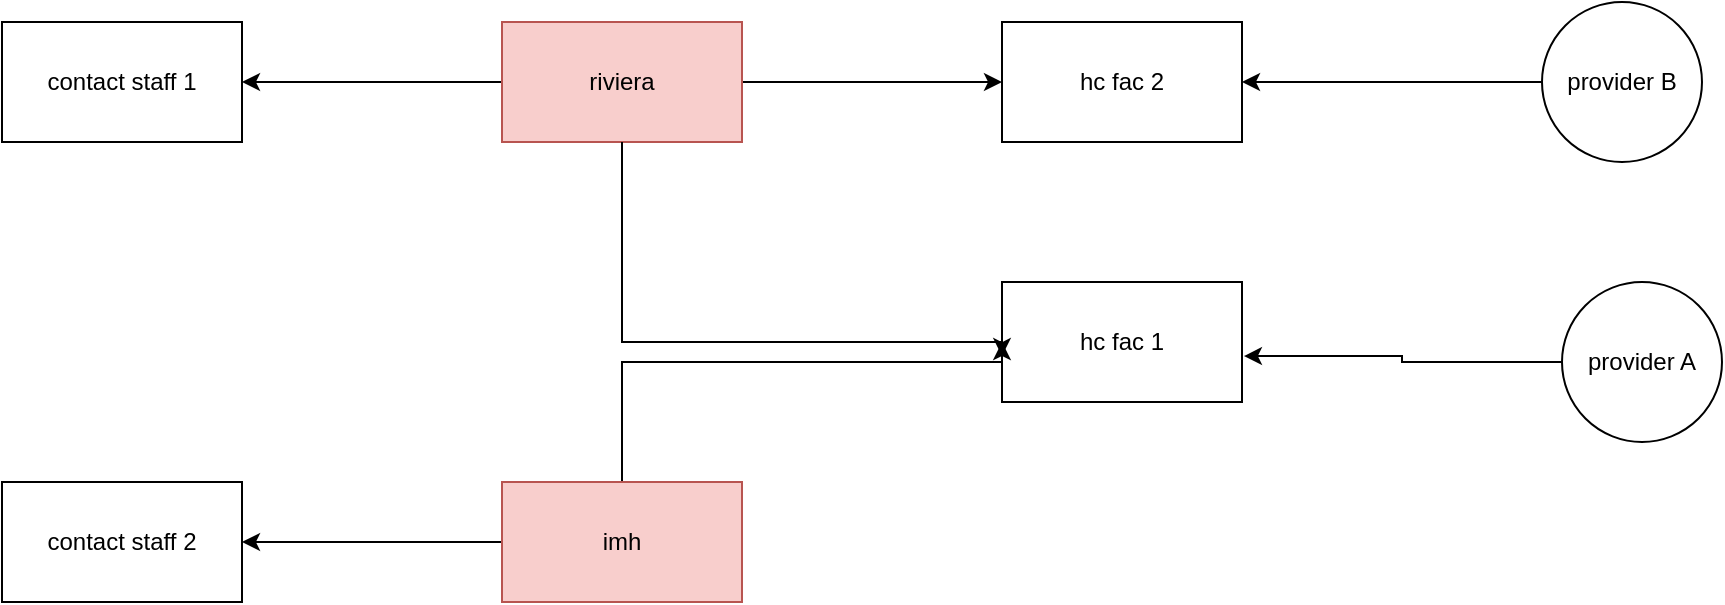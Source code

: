 <mxfile version="24.0.0" type="github">
  <diagram id="R2lEEEUBdFMjLlhIrx00" name="Page-1">
    <mxGraphModel dx="1834" dy="1266" grid="1" gridSize="10" guides="1" tooltips="1" connect="1" arrows="1" fold="1" page="0" pageScale="1" pageWidth="850" pageHeight="1100" math="0" shadow="0" extFonts="Permanent Marker^https://fonts.googleapis.com/css?family=Permanent+Marker">
      <root>
        <mxCell id="0" />
        <mxCell id="1" parent="0" />
        <mxCell id="jDSCI7R7q78hUjqy5p4C-5" value="" style="edgeStyle=orthogonalEdgeStyle;rounded=0;orthogonalLoop=1;jettySize=auto;html=1;" edge="1" parent="1" source="jDSCI7R7q78hUjqy5p4C-1" target="jDSCI7R7q78hUjqy5p4C-4">
          <mxGeometry relative="1" as="geometry" />
        </mxCell>
        <mxCell id="jDSCI7R7q78hUjqy5p4C-16" style="edgeStyle=orthogonalEdgeStyle;rounded=0;orthogonalLoop=1;jettySize=auto;html=1;exitX=1;exitY=0.5;exitDx=0;exitDy=0;entryX=0;entryY=0.5;entryDx=0;entryDy=0;" edge="1" parent="1" source="jDSCI7R7q78hUjqy5p4C-1" target="jDSCI7R7q78hUjqy5p4C-6">
          <mxGeometry relative="1" as="geometry" />
        </mxCell>
        <mxCell id="jDSCI7R7q78hUjqy5p4C-1" value="riviera" style="rounded=0;whiteSpace=wrap;html=1;fillColor=#f8cecc;strokeColor=#b85450;" vertex="1" parent="1">
          <mxGeometry x="-40" y="-20" width="120" height="60" as="geometry" />
        </mxCell>
        <mxCell id="jDSCI7R7q78hUjqy5p4C-2" value="hc fac 1" style="rounded=0;whiteSpace=wrap;html=1;" vertex="1" parent="1">
          <mxGeometry x="210" y="110" width="120" height="60" as="geometry" />
        </mxCell>
        <mxCell id="jDSCI7R7q78hUjqy5p4C-4" value="contact staff 1" style="rounded=0;whiteSpace=wrap;html=1;" vertex="1" parent="1">
          <mxGeometry x="-290" y="-20" width="120" height="60" as="geometry" />
        </mxCell>
        <mxCell id="jDSCI7R7q78hUjqy5p4C-6" value="hc fac 2" style="rounded=0;whiteSpace=wrap;html=1;" vertex="1" parent="1">
          <mxGeometry x="210" y="-20" width="120" height="60" as="geometry" />
        </mxCell>
        <mxCell id="jDSCI7R7q78hUjqy5p4C-8" value="provider A" style="ellipse;whiteSpace=wrap;html=1;aspect=fixed;" vertex="1" parent="1">
          <mxGeometry x="490" y="110" width="80" height="80" as="geometry" />
        </mxCell>
        <mxCell id="jDSCI7R7q78hUjqy5p4C-10" style="edgeStyle=orthogonalEdgeStyle;rounded=0;orthogonalLoop=1;jettySize=auto;html=1;entryX=1;entryY=0.5;entryDx=0;entryDy=0;" edge="1" parent="1" source="jDSCI7R7q78hUjqy5p4C-9" target="jDSCI7R7q78hUjqy5p4C-6">
          <mxGeometry relative="1" as="geometry" />
        </mxCell>
        <mxCell id="jDSCI7R7q78hUjqy5p4C-9" value="provider B" style="ellipse;whiteSpace=wrap;html=1;aspect=fixed;" vertex="1" parent="1">
          <mxGeometry x="480" y="-30" width="80" height="80" as="geometry" />
        </mxCell>
        <mxCell id="jDSCI7R7q78hUjqy5p4C-15" style="edgeStyle=orthogonalEdgeStyle;rounded=0;orthogonalLoop=1;jettySize=auto;html=1;entryX=1;entryY=0.5;entryDx=0;entryDy=0;" edge="1" parent="1" source="jDSCI7R7q78hUjqy5p4C-12" target="jDSCI7R7q78hUjqy5p4C-14">
          <mxGeometry relative="1" as="geometry" />
        </mxCell>
        <mxCell id="jDSCI7R7q78hUjqy5p4C-18" style="edgeStyle=orthogonalEdgeStyle;rounded=0;orthogonalLoop=1;jettySize=auto;html=1;entryX=0;entryY=0.5;entryDx=0;entryDy=0;" edge="1" parent="1" source="jDSCI7R7q78hUjqy5p4C-12" target="jDSCI7R7q78hUjqy5p4C-2">
          <mxGeometry relative="1" as="geometry">
            <Array as="points">
              <mxPoint x="20" y="150" />
              <mxPoint x="210" y="150" />
            </Array>
          </mxGeometry>
        </mxCell>
        <mxCell id="jDSCI7R7q78hUjqy5p4C-12" value="imh" style="rounded=0;whiteSpace=wrap;html=1;fillColor=#f8cecc;strokeColor=#b85450;" vertex="1" parent="1">
          <mxGeometry x="-40" y="210" width="120" height="60" as="geometry" />
        </mxCell>
        <mxCell id="jDSCI7R7q78hUjqy5p4C-14" value="contact staff 2" style="rounded=0;whiteSpace=wrap;html=1;" vertex="1" parent="1">
          <mxGeometry x="-290" y="210" width="120" height="60" as="geometry" />
        </mxCell>
        <mxCell id="jDSCI7R7q78hUjqy5p4C-17" style="edgeStyle=orthogonalEdgeStyle;rounded=0;orthogonalLoop=1;jettySize=auto;html=1;entryX=0;entryY=0.617;entryDx=0;entryDy=0;entryPerimeter=0;" edge="1" parent="1" source="jDSCI7R7q78hUjqy5p4C-1" target="jDSCI7R7q78hUjqy5p4C-2">
          <mxGeometry relative="1" as="geometry">
            <Array as="points">
              <mxPoint x="20" y="140" />
              <mxPoint x="210" y="140" />
            </Array>
          </mxGeometry>
        </mxCell>
        <mxCell id="jDSCI7R7q78hUjqy5p4C-19" style="edgeStyle=orthogonalEdgeStyle;rounded=0;orthogonalLoop=1;jettySize=auto;html=1;entryX=1.008;entryY=0.617;entryDx=0;entryDy=0;entryPerimeter=0;" edge="1" parent="1" source="jDSCI7R7q78hUjqy5p4C-8" target="jDSCI7R7q78hUjqy5p4C-2">
          <mxGeometry relative="1" as="geometry" />
        </mxCell>
      </root>
    </mxGraphModel>
  </diagram>
</mxfile>
